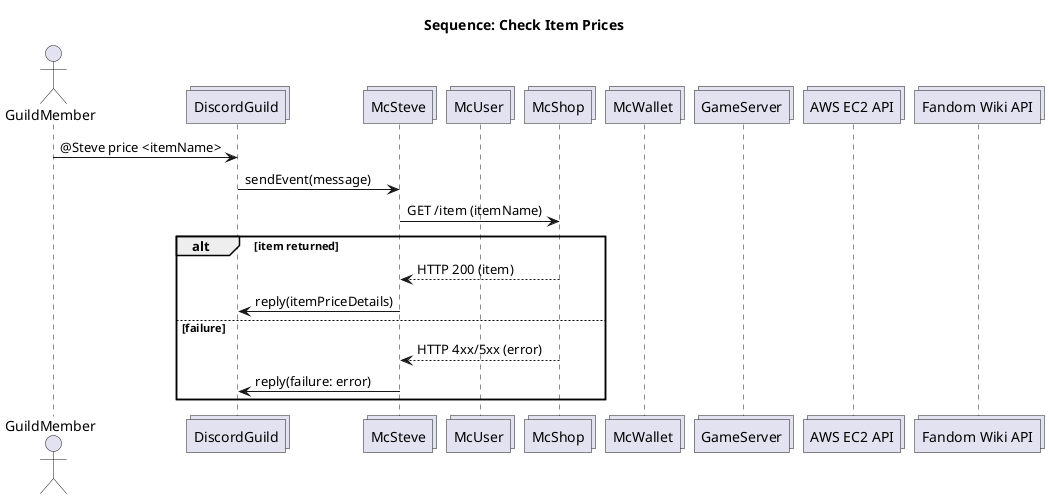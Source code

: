 @startuml sequence_price

title Sequence: Check Item Prices

actor GuildMember
collections DiscordGuild
collections McSteve
collections McUser
collections McShop
collections McWallet
collections GameServer
collections "AWS EC2 API"
collections "Fandom Wiki API"

GuildMember -> DiscordGuild: @Steve price <itemName>
DiscordGuild -> McSteve: sendEvent(message)
McSteve -> McShop: GET /item (itemName)
alt item returned
    McSteve <-- McShop: HTTP 200 (item)
    DiscordGuild <- McSteve: reply(itemPriceDetails)
else failure
    McSteve <-- McShop: HTTP 4xx/5xx (error)
    DiscordGuild <- McSteve: reply(failure: error)
end
@enduml